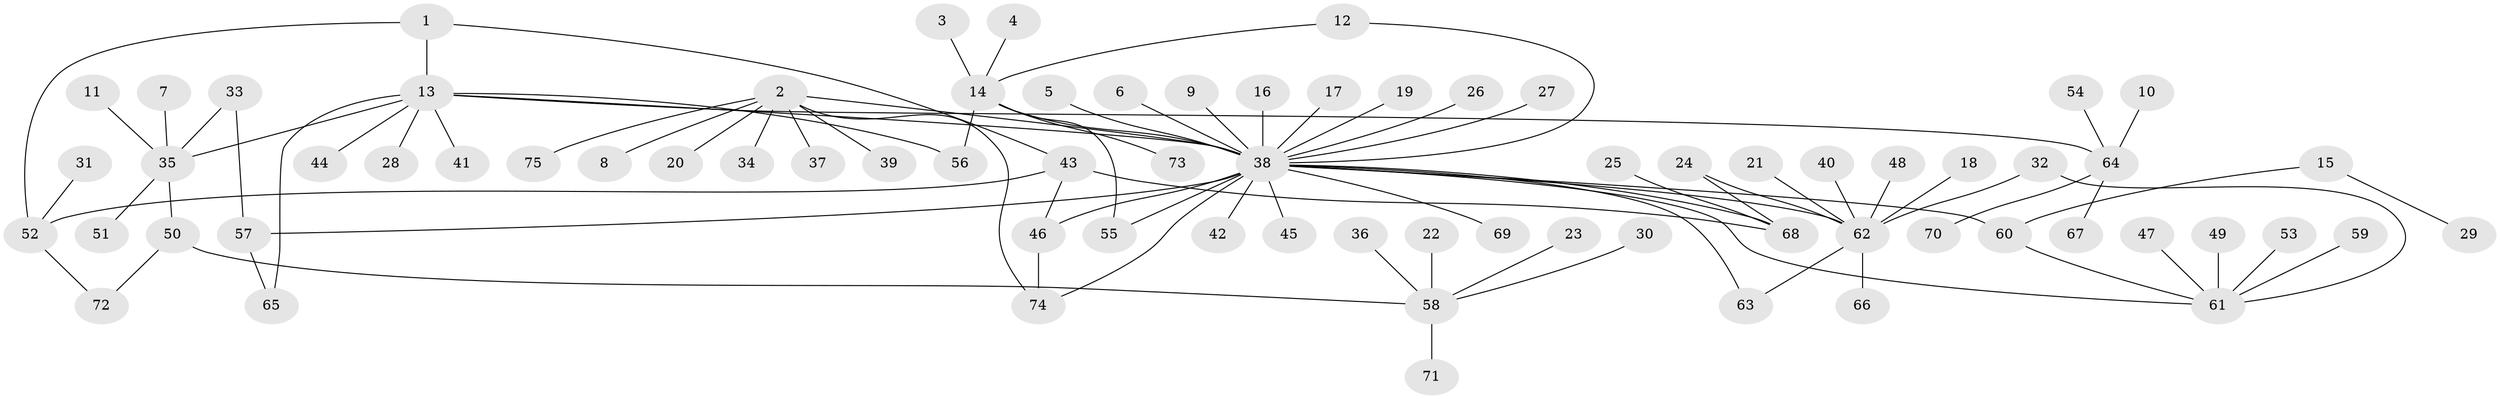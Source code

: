 // original degree distribution, {8: 0.013422818791946308, 28: 0.006711409395973154, 11: 0.006711409395973154, 5: 0.03355704697986577, 12: 0.006711409395973154, 9: 0.013422818791946308, 2: 0.20134228187919462, 3: 0.06711409395973154, 1: 0.610738255033557, 10: 0.006711409395973154, 7: 0.006711409395973154, 6: 0.013422818791946308, 4: 0.013422818791946308}
// Generated by graph-tools (version 1.1) at 2025/01/03/09/25 03:01:46]
// undirected, 75 vertices, 89 edges
graph export_dot {
graph [start="1"]
  node [color=gray90,style=filled];
  1;
  2;
  3;
  4;
  5;
  6;
  7;
  8;
  9;
  10;
  11;
  12;
  13;
  14;
  15;
  16;
  17;
  18;
  19;
  20;
  21;
  22;
  23;
  24;
  25;
  26;
  27;
  28;
  29;
  30;
  31;
  32;
  33;
  34;
  35;
  36;
  37;
  38;
  39;
  40;
  41;
  42;
  43;
  44;
  45;
  46;
  47;
  48;
  49;
  50;
  51;
  52;
  53;
  54;
  55;
  56;
  57;
  58;
  59;
  60;
  61;
  62;
  63;
  64;
  65;
  66;
  67;
  68;
  69;
  70;
  71;
  72;
  73;
  74;
  75;
  1 -- 13 [weight=1.0];
  1 -- 43 [weight=1.0];
  1 -- 52 [weight=1.0];
  2 -- 8 [weight=1.0];
  2 -- 20 [weight=1.0];
  2 -- 34 [weight=1.0];
  2 -- 37 [weight=1.0];
  2 -- 38 [weight=1.0];
  2 -- 39 [weight=1.0];
  2 -- 74 [weight=1.0];
  2 -- 75 [weight=1.0];
  3 -- 14 [weight=1.0];
  4 -- 14 [weight=1.0];
  5 -- 38 [weight=1.0];
  6 -- 38 [weight=1.0];
  7 -- 35 [weight=1.0];
  9 -- 38 [weight=1.0];
  10 -- 64 [weight=1.0];
  11 -- 35 [weight=1.0];
  12 -- 14 [weight=1.0];
  12 -- 38 [weight=1.0];
  13 -- 28 [weight=1.0];
  13 -- 35 [weight=1.0];
  13 -- 38 [weight=1.0];
  13 -- 41 [weight=1.0];
  13 -- 44 [weight=1.0];
  13 -- 56 [weight=1.0];
  13 -- 64 [weight=1.0];
  13 -- 65 [weight=1.0];
  14 -- 38 [weight=1.0];
  14 -- 55 [weight=1.0];
  14 -- 56 [weight=1.0];
  14 -- 73 [weight=1.0];
  15 -- 29 [weight=1.0];
  15 -- 60 [weight=1.0];
  16 -- 38 [weight=1.0];
  17 -- 38 [weight=1.0];
  18 -- 62 [weight=1.0];
  19 -- 38 [weight=1.0];
  21 -- 62 [weight=1.0];
  22 -- 58 [weight=1.0];
  23 -- 58 [weight=1.0];
  24 -- 62 [weight=1.0];
  24 -- 68 [weight=1.0];
  25 -- 68 [weight=1.0];
  26 -- 38 [weight=1.0];
  27 -- 38 [weight=1.0];
  30 -- 58 [weight=1.0];
  31 -- 52 [weight=1.0];
  32 -- 61 [weight=1.0];
  32 -- 62 [weight=1.0];
  33 -- 35 [weight=1.0];
  33 -- 57 [weight=1.0];
  35 -- 50 [weight=1.0];
  35 -- 51 [weight=1.0];
  36 -- 58 [weight=1.0];
  38 -- 42 [weight=1.0];
  38 -- 45 [weight=1.0];
  38 -- 46 [weight=1.0];
  38 -- 55 [weight=1.0];
  38 -- 57 [weight=2.0];
  38 -- 60 [weight=1.0];
  38 -- 61 [weight=1.0];
  38 -- 62 [weight=1.0];
  38 -- 63 [weight=1.0];
  38 -- 68 [weight=1.0];
  38 -- 69 [weight=1.0];
  38 -- 74 [weight=1.0];
  40 -- 62 [weight=1.0];
  43 -- 46 [weight=1.0];
  43 -- 52 [weight=1.0];
  43 -- 68 [weight=1.0];
  46 -- 74 [weight=1.0];
  47 -- 61 [weight=1.0];
  48 -- 62 [weight=1.0];
  49 -- 61 [weight=1.0];
  50 -- 58 [weight=1.0];
  50 -- 72 [weight=1.0];
  52 -- 72 [weight=1.0];
  53 -- 61 [weight=1.0];
  54 -- 64 [weight=1.0];
  57 -- 65 [weight=1.0];
  58 -- 71 [weight=1.0];
  59 -- 61 [weight=1.0];
  60 -- 61 [weight=1.0];
  62 -- 63 [weight=1.0];
  62 -- 66 [weight=1.0];
  64 -- 67 [weight=1.0];
  64 -- 70 [weight=1.0];
}
